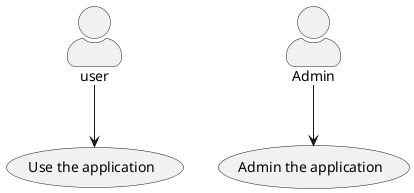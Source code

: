 @startuml
skinparam actorstyle awesome
:user: --> (Use)
"Main the appçication" as (Use)
"Use the application" as (Use)
Admin --> (Admin the application)
@enduml